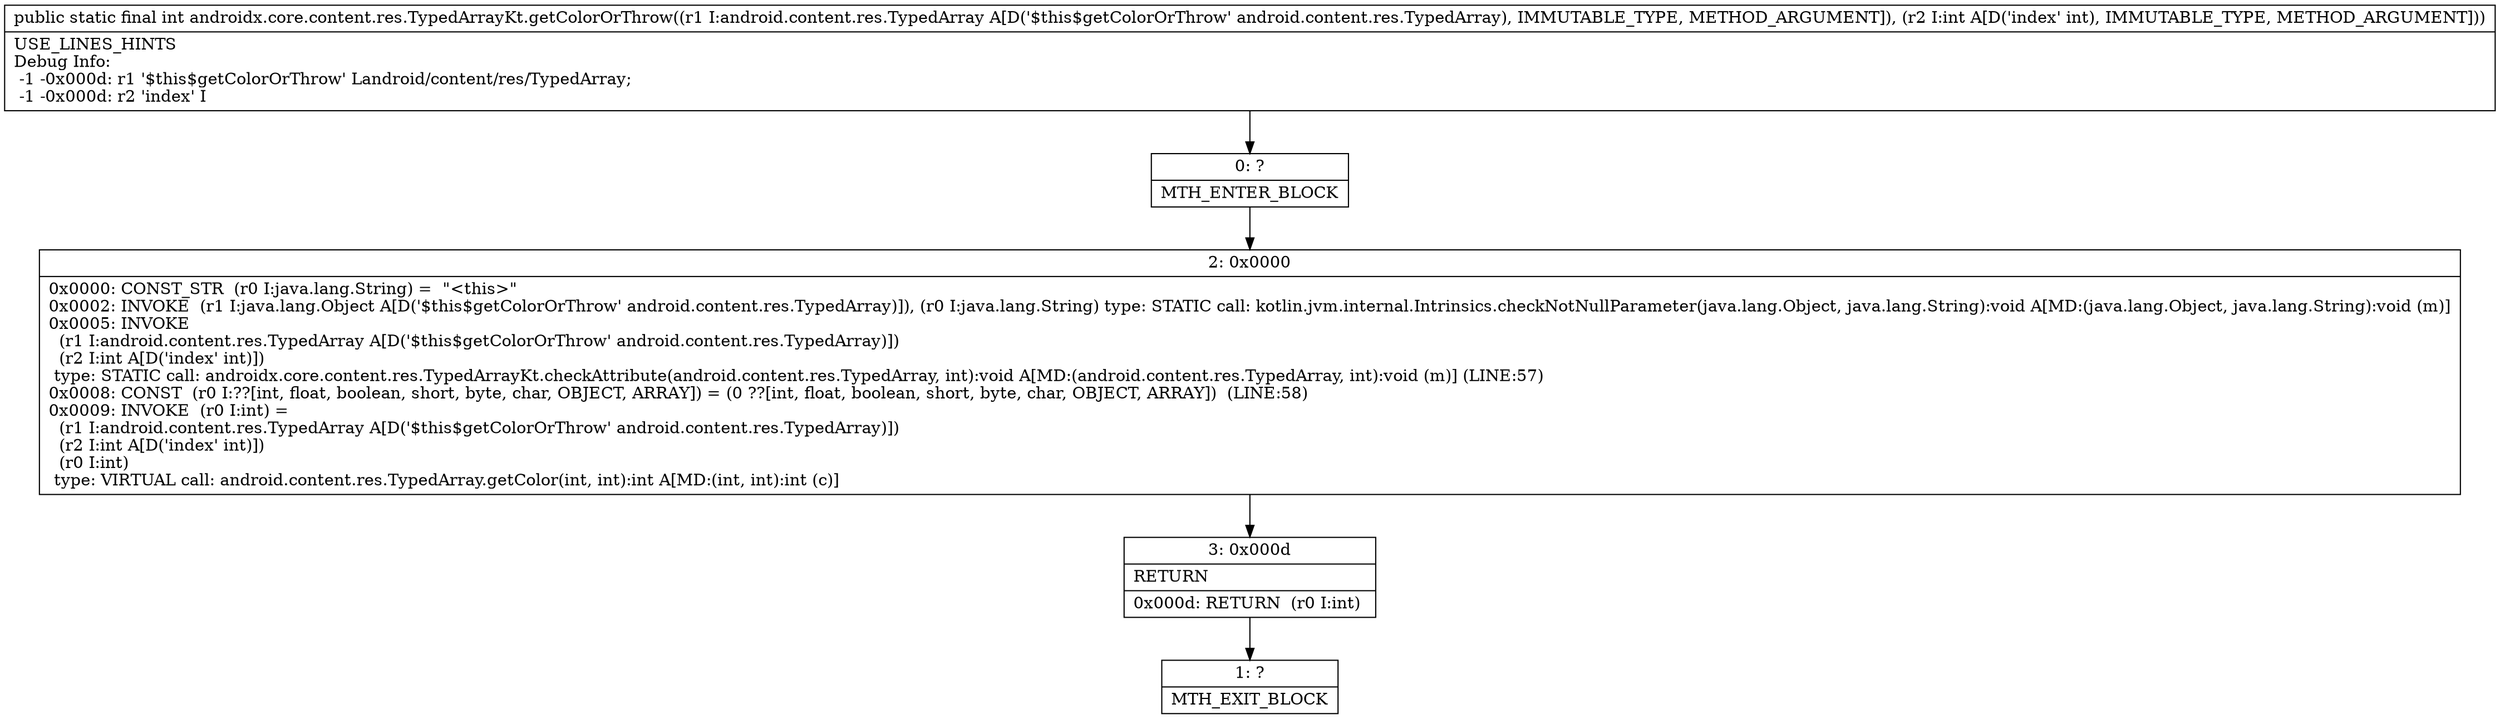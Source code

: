 digraph "CFG forandroidx.core.content.res.TypedArrayKt.getColorOrThrow(Landroid\/content\/res\/TypedArray;I)I" {
Node_0 [shape=record,label="{0\:\ ?|MTH_ENTER_BLOCK\l}"];
Node_2 [shape=record,label="{2\:\ 0x0000|0x0000: CONST_STR  (r0 I:java.lang.String) =  \"\<this\>\" \l0x0002: INVOKE  (r1 I:java.lang.Object A[D('$this$getColorOrThrow' android.content.res.TypedArray)]), (r0 I:java.lang.String) type: STATIC call: kotlin.jvm.internal.Intrinsics.checkNotNullParameter(java.lang.Object, java.lang.String):void A[MD:(java.lang.Object, java.lang.String):void (m)]\l0x0005: INVOKE  \l  (r1 I:android.content.res.TypedArray A[D('$this$getColorOrThrow' android.content.res.TypedArray)])\l  (r2 I:int A[D('index' int)])\l type: STATIC call: androidx.core.content.res.TypedArrayKt.checkAttribute(android.content.res.TypedArray, int):void A[MD:(android.content.res.TypedArray, int):void (m)] (LINE:57)\l0x0008: CONST  (r0 I:??[int, float, boolean, short, byte, char, OBJECT, ARRAY]) = (0 ??[int, float, boolean, short, byte, char, OBJECT, ARRAY])  (LINE:58)\l0x0009: INVOKE  (r0 I:int) = \l  (r1 I:android.content.res.TypedArray A[D('$this$getColorOrThrow' android.content.res.TypedArray)])\l  (r2 I:int A[D('index' int)])\l  (r0 I:int)\l type: VIRTUAL call: android.content.res.TypedArray.getColor(int, int):int A[MD:(int, int):int (c)]\l}"];
Node_3 [shape=record,label="{3\:\ 0x000d|RETURN\l|0x000d: RETURN  (r0 I:int) \l}"];
Node_1 [shape=record,label="{1\:\ ?|MTH_EXIT_BLOCK\l}"];
MethodNode[shape=record,label="{public static final int androidx.core.content.res.TypedArrayKt.getColorOrThrow((r1 I:android.content.res.TypedArray A[D('$this$getColorOrThrow' android.content.res.TypedArray), IMMUTABLE_TYPE, METHOD_ARGUMENT]), (r2 I:int A[D('index' int), IMMUTABLE_TYPE, METHOD_ARGUMENT]))  | USE_LINES_HINTS\lDebug Info:\l  \-1 \-0x000d: r1 '$this$getColorOrThrow' Landroid\/content\/res\/TypedArray;\l  \-1 \-0x000d: r2 'index' I\l}"];
MethodNode -> Node_0;Node_0 -> Node_2;
Node_2 -> Node_3;
Node_3 -> Node_1;
}

